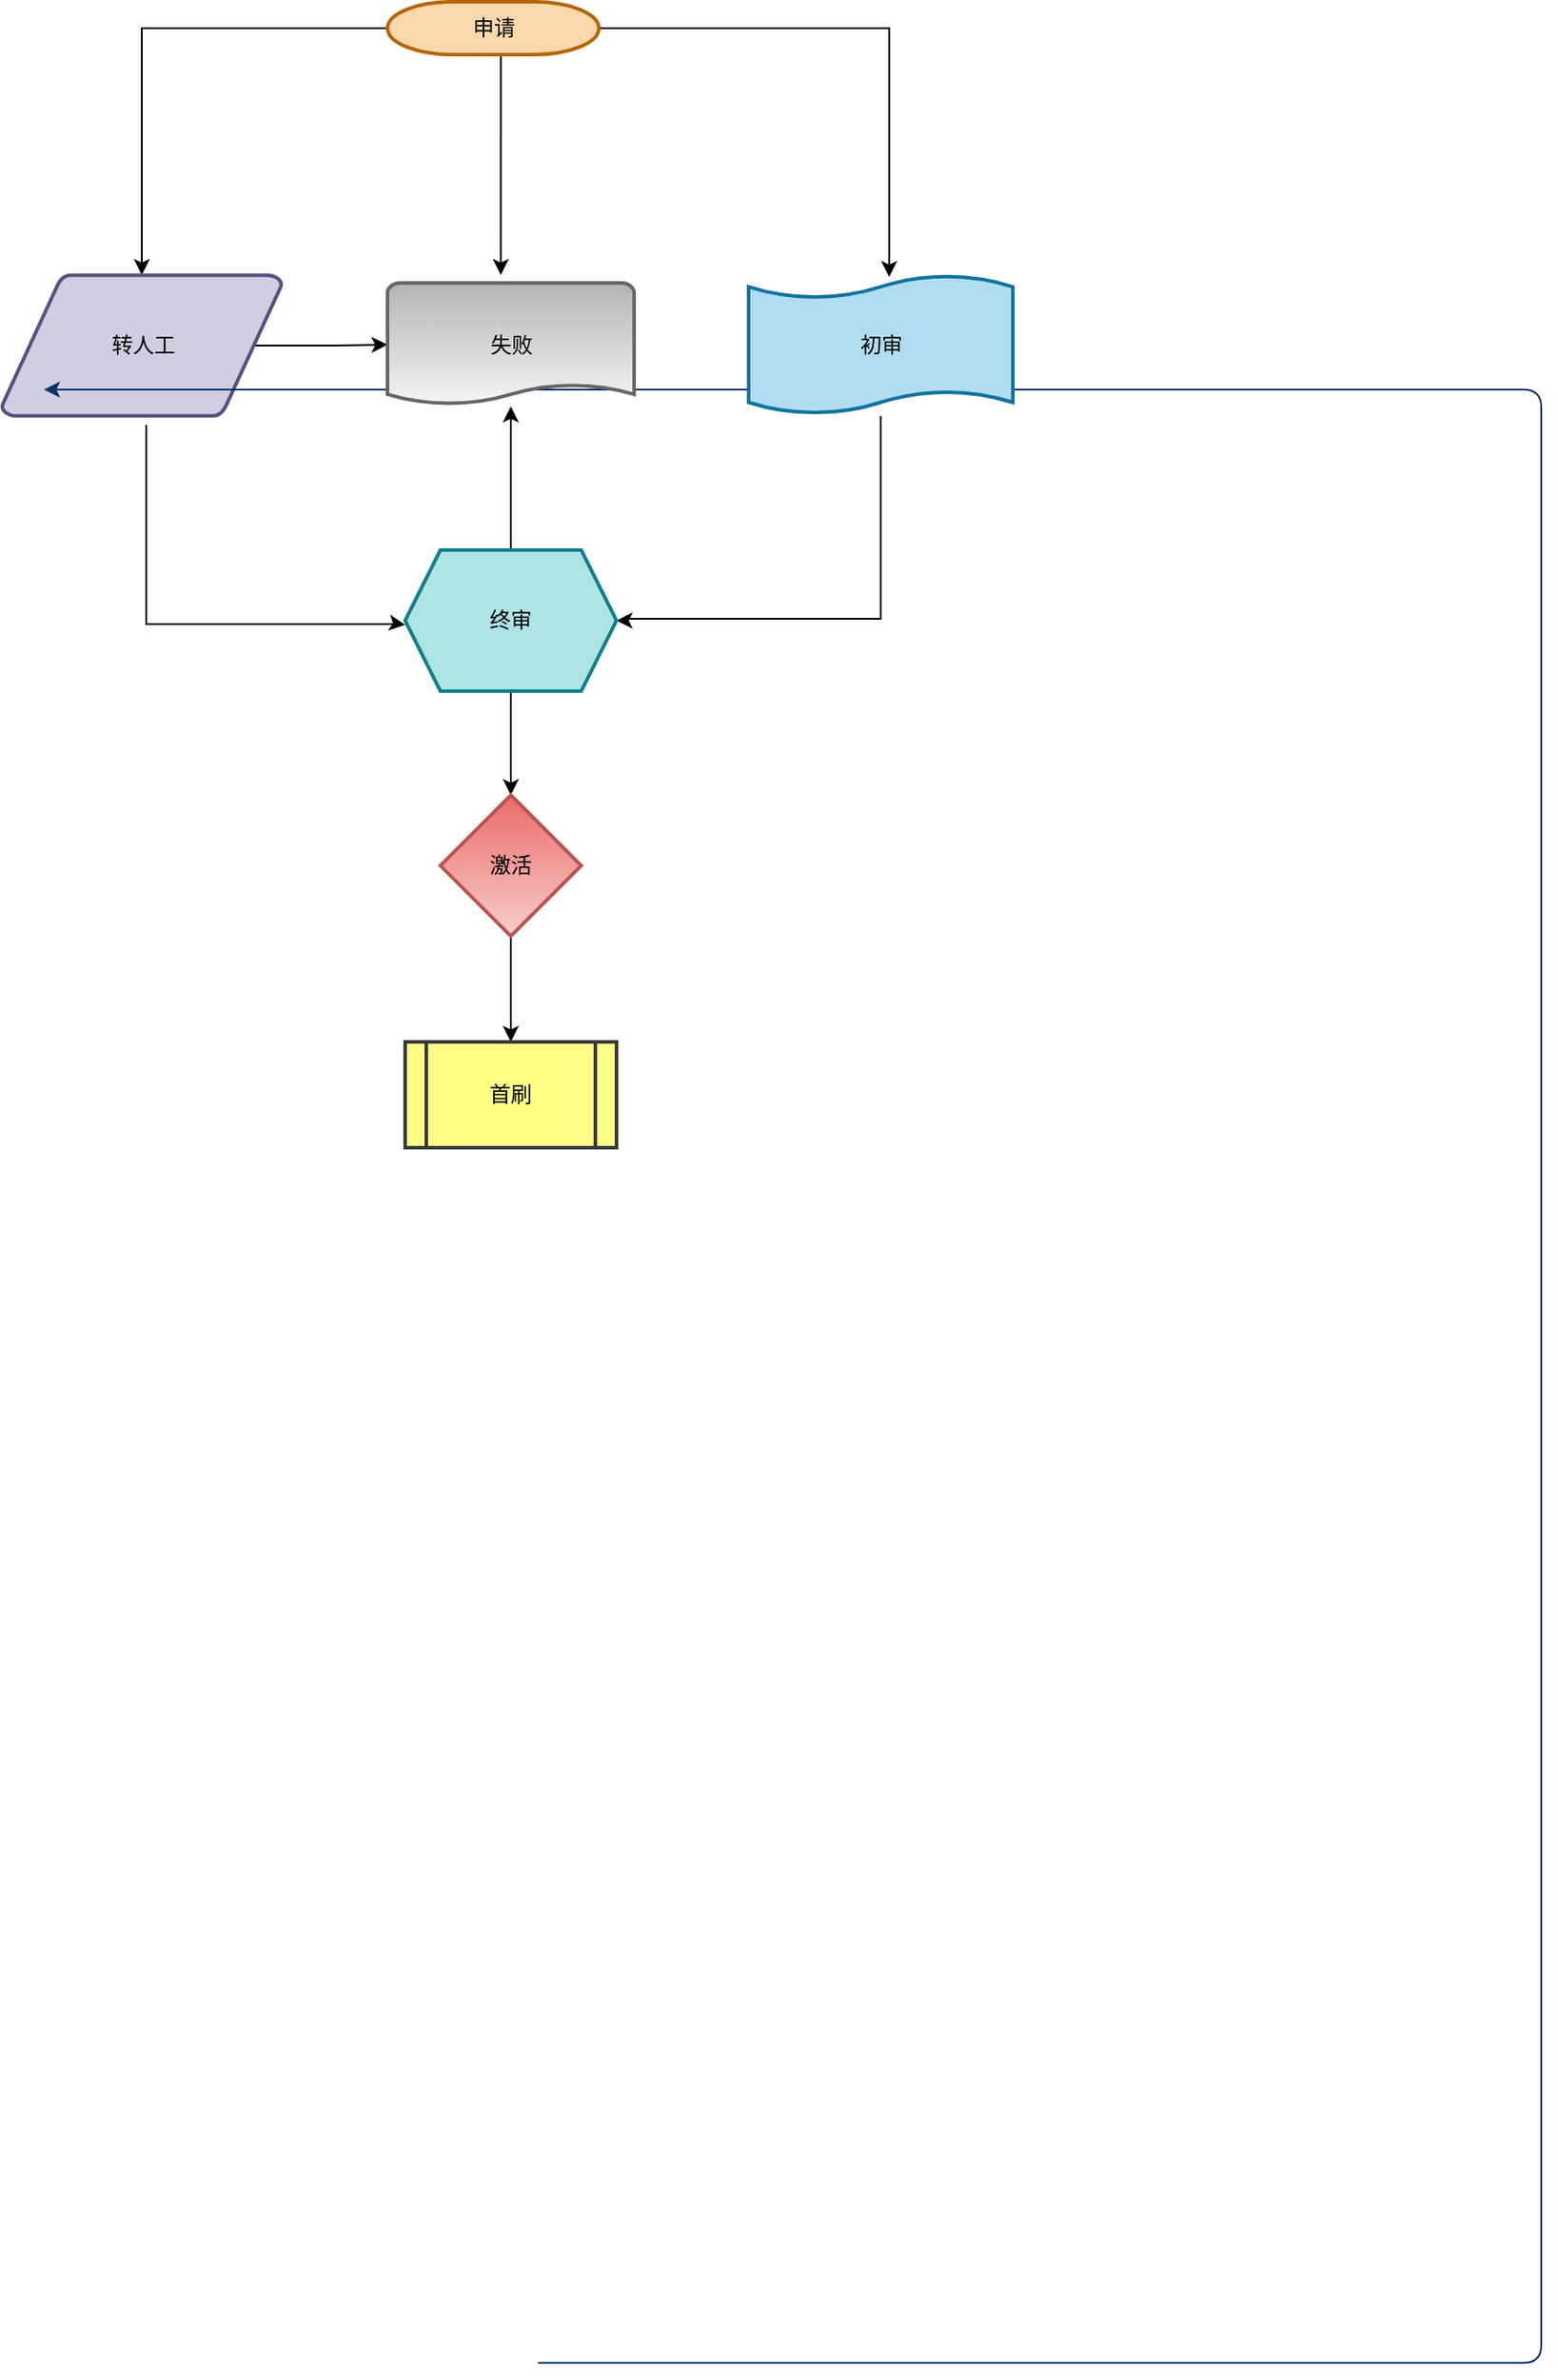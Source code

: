 <mxfile version="21.6.6" type="github">
  <diagram id="6a731a19-8d31-9384-78a2-239565b7b9f0" name="Page-1">
    <mxGraphModel dx="1370" dy="1625" grid="1" gridSize="10" guides="1" tooltips="1" connect="1" arrows="1" fold="1" page="1" pageScale="1" pageWidth="1169" pageHeight="827" background="none" math="0" shadow="0">
      <root>
        <mxCell id="0" />
        <mxCell id="1" parent="0" />
        <mxCell id="KO6-p1NLh0tAHtOQLSAl-66" style="edgeStyle=orthogonalEdgeStyle;rounded=0;orthogonalLoop=1;jettySize=auto;html=1;" edge="1" parent="1">
          <mxGeometry relative="1" as="geometry">
            <mxPoint x="359.31" y="-205" as="sourcePoint" />
            <mxPoint x="359.31" y="-65" as="targetPoint" />
            <Array as="points">
              <mxPoint x="359.31" y="-81" />
            </Array>
          </mxGeometry>
        </mxCell>
        <mxCell id="KO6-p1NLh0tAHtOQLSAl-86" style="edgeStyle=orthogonalEdgeStyle;rounded=0;orthogonalLoop=1;jettySize=auto;html=1;" edge="1" parent="1" source="2" target="3">
          <mxGeometry relative="1" as="geometry" />
        </mxCell>
        <mxCell id="KO6-p1NLh0tAHtOQLSAl-87" style="edgeStyle=orthogonalEdgeStyle;rounded=0;orthogonalLoop=1;jettySize=auto;html=1;entryX=0.532;entryY=0.026;entryDx=0;entryDy=0;entryPerimeter=0;" edge="1" parent="1" source="2" target="KO6-p1NLh0tAHtOQLSAl-65">
          <mxGeometry relative="1" as="geometry" />
        </mxCell>
        <mxCell id="2" value="申请" style="shape=mxgraph.flowchart.terminator;strokeWidth=2;gradientDirection=north;fontStyle=0;html=1;fillColor=#fad7ac;strokeColor=#b46504;" parent="1" vertex="1">
          <mxGeometry x="295" y="-220" width="120" height="30" as="geometry" />
        </mxCell>
        <mxCell id="KO6-p1NLh0tAHtOQLSAl-81" value="" style="edgeStyle=orthogonalEdgeStyle;rounded=0;orthogonalLoop=1;jettySize=auto;html=1;exitX=0.905;exitY=0.5;exitDx=0;exitDy=0;exitPerimeter=0;" edge="1" parent="1" source="3" target="KO6-p1NLh0tAHtOQLSAl-64">
          <mxGeometry relative="1" as="geometry" />
        </mxCell>
        <mxCell id="3" value="转人工" style="shape=mxgraph.flowchart.data;strokeWidth=2;gradientDirection=north;fontStyle=0;html=1;fillColor=#d0cee2;strokeColor=#56517e;" parent="1" vertex="1">
          <mxGeometry x="76" y="-65" width="159" height="80" as="geometry" />
        </mxCell>
        <mxCell id="45" value="" style="edgeStyle=elbowEdgeStyle;elbow=horizontal;exitX=1;exitY=0.5;exitPerimeter=0;entryX=0.905;entryY=0.5;entryPerimeter=0;fontStyle=1;strokeColor=#003366;strokeWidth=1;html=1;" parent="1" target="34" edge="1">
          <mxGeometry width="100" height="100" as="geometry">
            <mxPoint x="380.5" y="1119.25" as="sourcePoint" />
            <mxPoint x="100" as="targetPoint" />
            <Array as="points">
              <mxPoint x="950" y="1320" />
            </Array>
          </mxGeometry>
        </mxCell>
        <mxCell id="KO6-p1NLh0tAHtOQLSAl-64" value="失败" style="shape=mxgraph.flowchart.document;strokeWidth=2;gradientColor=#b3b3b3;gradientDirection=north;fontStyle=0;html=1;fillColor=#f5f5f5;strokeColor=#666666;" vertex="1" parent="1">
          <mxGeometry x="295" y="-60.5" width="140" height="70" as="geometry" />
        </mxCell>
        <mxCell id="KO6-p1NLh0tAHtOQLSAl-93" style="edgeStyle=orthogonalEdgeStyle;rounded=0;orthogonalLoop=1;jettySize=auto;html=1;" edge="1" parent="1" source="KO6-p1NLh0tAHtOQLSAl-65" target="KO6-p1NLh0tAHtOQLSAl-74">
          <mxGeometry relative="1" as="geometry">
            <mxPoint x="430.034" y="100" as="targetPoint" />
            <Array as="points">
              <mxPoint x="575" y="130" />
              <mxPoint x="430" y="130" />
              <mxPoint x="430" y="131" />
            </Array>
          </mxGeometry>
        </mxCell>
        <mxCell id="KO6-p1NLh0tAHtOQLSAl-65" value="初审" style="shape=mxgraph.flowchart.paper_tape;strokeWidth=2;gradientDirection=north;fontStyle=0;html=1;fillColor=#b1ddf0;strokeColor=#10739e;" vertex="1" parent="1">
          <mxGeometry x="500" y="-66" width="150" height="81" as="geometry" />
        </mxCell>
        <mxCell id="KO6-p1NLh0tAHtOQLSAl-82" value="" style="edgeStyle=orthogonalEdgeStyle;rounded=0;orthogonalLoop=1;jettySize=auto;html=1;" edge="1" parent="1" source="KO6-p1NLh0tAHtOQLSAl-74" target="KO6-p1NLh0tAHtOQLSAl-64">
          <mxGeometry relative="1" as="geometry" />
        </mxCell>
        <mxCell id="KO6-p1NLh0tAHtOQLSAl-99" value="" style="edgeStyle=orthogonalEdgeStyle;rounded=0;orthogonalLoop=1;jettySize=auto;html=1;" edge="1" parent="1" source="KO6-p1NLh0tAHtOQLSAl-74" target="KO6-p1NLh0tAHtOQLSAl-98">
          <mxGeometry relative="1" as="geometry" />
        </mxCell>
        <mxCell id="KO6-p1NLh0tAHtOQLSAl-74" value="终审" style="shape=hexagon;perimeter=hexagonPerimeter2;whiteSpace=wrap;html=1;fixedSize=1;strokeWidth=2;gradientDirection=north;fontStyle=0;fillColor=#b0e3e6;strokeColor=#0e8088;" vertex="1" parent="1">
          <mxGeometry x="305" y="91" width="120" height="80" as="geometry" />
        </mxCell>
        <mxCell id="KO6-p1NLh0tAHtOQLSAl-95" style="edgeStyle=orthogonalEdgeStyle;rounded=0;orthogonalLoop=1;jettySize=auto;html=1;entryX=-0.014;entryY=0.405;entryDx=0;entryDy=0;entryPerimeter=0;" edge="1" parent="1">
          <mxGeometry relative="1" as="geometry">
            <mxPoint x="158" y="20" as="sourcePoint" />
            <mxPoint x="305.0" y="133.4" as="targetPoint" />
            <Array as="points">
              <mxPoint x="158" y="133" />
              <mxPoint x="302" y="133" />
            </Array>
          </mxGeometry>
        </mxCell>
        <mxCell id="KO6-p1NLh0tAHtOQLSAl-101" value="" style="edgeStyle=orthogonalEdgeStyle;rounded=0;orthogonalLoop=1;jettySize=auto;html=1;" edge="1" parent="1" source="KO6-p1NLh0tAHtOQLSAl-98" target="KO6-p1NLh0tAHtOQLSAl-100">
          <mxGeometry relative="1" as="geometry" />
        </mxCell>
        <mxCell id="KO6-p1NLh0tAHtOQLSAl-98" value="激活" style="rhombus;whiteSpace=wrap;html=1;strokeWidth=2;gradientColor=#ea6b66;gradientDirection=north;fontStyle=0;fillColor=#f8cecc;strokeColor=#b85450;" vertex="1" parent="1">
          <mxGeometry x="325" y="230" width="80" height="80" as="geometry" />
        </mxCell>
        <mxCell id="KO6-p1NLh0tAHtOQLSAl-100" value="首刷" style="shape=process;whiteSpace=wrap;html=1;backgroundOutline=1;strokeWidth=2;gradientDirection=north;fontStyle=0;fillColor=#ffff88;strokeColor=#36393d;" vertex="1" parent="1">
          <mxGeometry x="305" y="370" width="120" height="60" as="geometry" />
        </mxCell>
      </root>
    </mxGraphModel>
  </diagram>
</mxfile>
